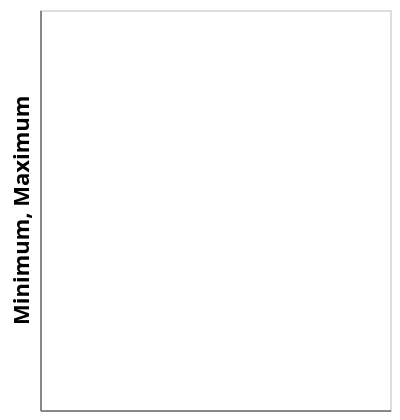 {
  "$schema": "https://vega.github.io/schema/vega-lite/v5.json",
  "description": "Vega-Lite spec for FieldKit range charts.",
  "transform": [
    {
      "bin": {
        "maxbins": 20
      },
      "field": "time",
      "as": "bin_time"
    },
    {
      "aggregate": [
        {
          "op": "min",
          "field": "value",
          "as": "minimum"
        },
        {
          "op": "max",
          "field": "value",
          "as": "maximum"
        }
      ],
      "groupby": [
        "bin_time",
        "bin_time_end"
      ]
    },
    {
      "window": [
        {
          "op": "lead",
          "field": "bin_time_end",
          "as": "lead_bin_time_end"
        }
      ]
    }
  ],
  "width": "container",
  "encoding": {
    "x": {
      "field": "bin_time",
      "type": "temporal",
      "axis": {
        "formatType": "time",
        "format": "%Y-%m-%d"
      },
      "title": null
    },
    "x2": {
      "field": "bin_time_end",
      "type": "temporal"
    },
    "y": {
      "field": "minimum",
      "title": "Minimum",
      "type": "quantitative",
      "scale": {
        "zero": false
      }
    },
    "y2": {
      "field": "maximum",
      "title": "Maximum"
    },
    "tooltip": [
      {
        "field": "maximum",
        "formatType": "number",
        "format": ".3"
      },
      {
        "field": "minimum",
        "formatType": "number",
        "format": ".3"
      }
    ]
  },
  "layer": [
    {
      "layer": [
        {
          "mark": {
            "type": "area",
            "tooltip": false,
            "interpolate": "step-after",
            "color": {
              "x1": 1,
              "x2": 1,
              "y1": 1,
              "y2": 0,
              "gradient": "linear",
              "stops": [
                {
                  "offset": 0,
                  "color": "#000004"
                },
                {
                  "offset": 0.1,
                  "color": "#170C3A"
                },
                {
                  "offset": 0.2,
                  "color": "#420A68"
                },
                {
                  "offset": 0.3,
                  "color": "#6B186E"
                },
                {
                  "offset": 0.4,
                  "color": "#932667"
                },
                {
                  "offset": 0.5,
                  "color": "#BB3754"
                },
                {
                  "offset": 0.6,
                  "color": "#DD513A"
                },
                {
                  "offset": 0.7,
                  "color": "#F3771A"
                },
                {
                  "offset": 0.8,
                  "color": "#FCA50A"
                },
                {
                  "offset": 0.9,
                  "color": "#F6D645"
                },
                {
                  "offset": 1,
                  "color": "#FCFFA4"
                }
              ]
            },
            "strokeWidth": 1,
            "stroke": "#ffffff"
          }
        }
      ]
    },
    {
      "layer": [
        {
          "encoding": {
            "x": {
              "field": "bin_time_end",
              "type": "temporal"
            },
            "x2": {
              "field": "lead_bin_time_end",
              "type": "temporal"
            }
          },
          "mark": {
            "type": "area",
            "tooltip": false,
            "interpolate": "step-before",
            "color": {
              "x1": 1,
              "x2": 1,
              "y1": 1,
              "y2": 0,
              "gradient": "linear",
              "stops": [
                {
                  "offset": 0,
                  "color": "#000004"
                },
                {
                  "offset": 0.1,
                  "color": "#170C3A"
                },
                {
                  "offset": 0.2,
                  "color": "#420A68"
                },
                {
                  "offset": 0.3,
                  "color": "#6B186E"
                },
                {
                  "offset": 0.4,
                  "color": "#932667"
                },
                {
                  "offset": 0.5,
                  "color": "#BB3754"
                },
                {
                  "offset": 0.6,
                  "color": "#DD513A"
                },
                {
                  "offset": 0.7,
                  "color": "#F3771A"
                },
                {
                  "offset": 0.8,
                  "color": "#FCA50A"
                },
                {
                  "offset": 0.9,
                  "color": "#F6D645"
                },
                {
                  "offset": 1,
                  "color": "#FCFFA4"
                }
              ]
            },
            "strokeWidth": 1,
            "stroke": "#ffffff"
          }
        }
      ]
    },
    {
      "layer": [
        {
          "encoding": {
            "tooltip": [
              {
                "field": "maximum",
                "formatType": "number",
                "format": ".3"
              },
              {
                "field": "minimum",
                "formatType": "number",
                "format": ".3"
              }
            ]
          },
          "mark": {
            "type": "bar",
            "tooltip": true,
            "fillOpacity": 0,
            "strokeWidth": 1,
            "stroke": "#ffffff"
          }
        }
      ]
    }
  ]
}